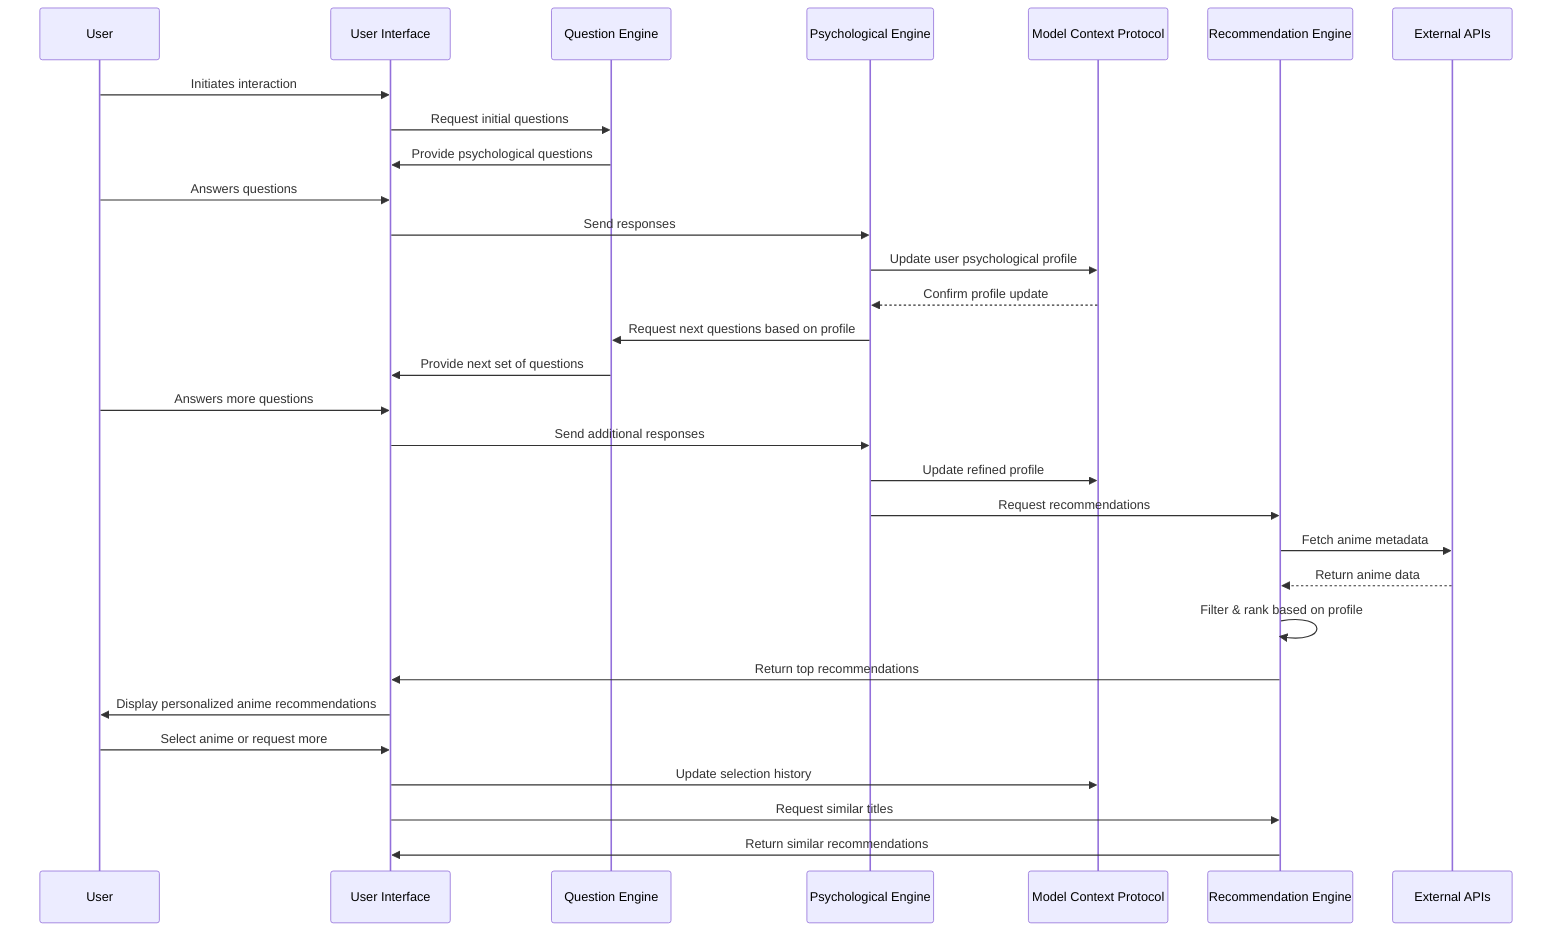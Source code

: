 sequenceDiagram
    participant User
    participant UI as User Interface
    participant QE as Question Engine
    participant PE as Psychological Engine
    participant MCP as Model Context Protocol
    participant RE as Recommendation Engine
    participant APIs as External APIs
    
    User->>UI: Initiates interaction
    
    UI->>QE: Request initial questions
    QE->>UI: Provide psychological questions
    
    User->>UI: Answers questions
    UI->>PE: Send responses
    
    PE->>MCP: Update user psychological profile
    MCP-->>PE: Confirm profile update
    
    PE->>QE: Request next questions based on profile
    QE->>UI: Provide next set of questions
    
    User->>UI: Answers more questions
    UI->>PE: Send additional responses
    
    PE->>MCP: Update refined profile
    
    PE->>RE: Request recommendations
    RE->>APIs: Fetch anime metadata
    APIs-->>RE: Return anime data
    
    RE->>RE: Filter & rank based on profile
    RE->>UI: Return top recommendations
    
    UI->>User: Display personalized anime recommendations
    
    User->>UI: Select anime or request more
    UI->>MCP: Update selection history
    UI->>RE: Request similar titles
    RE->>UI: Return similar recommendations